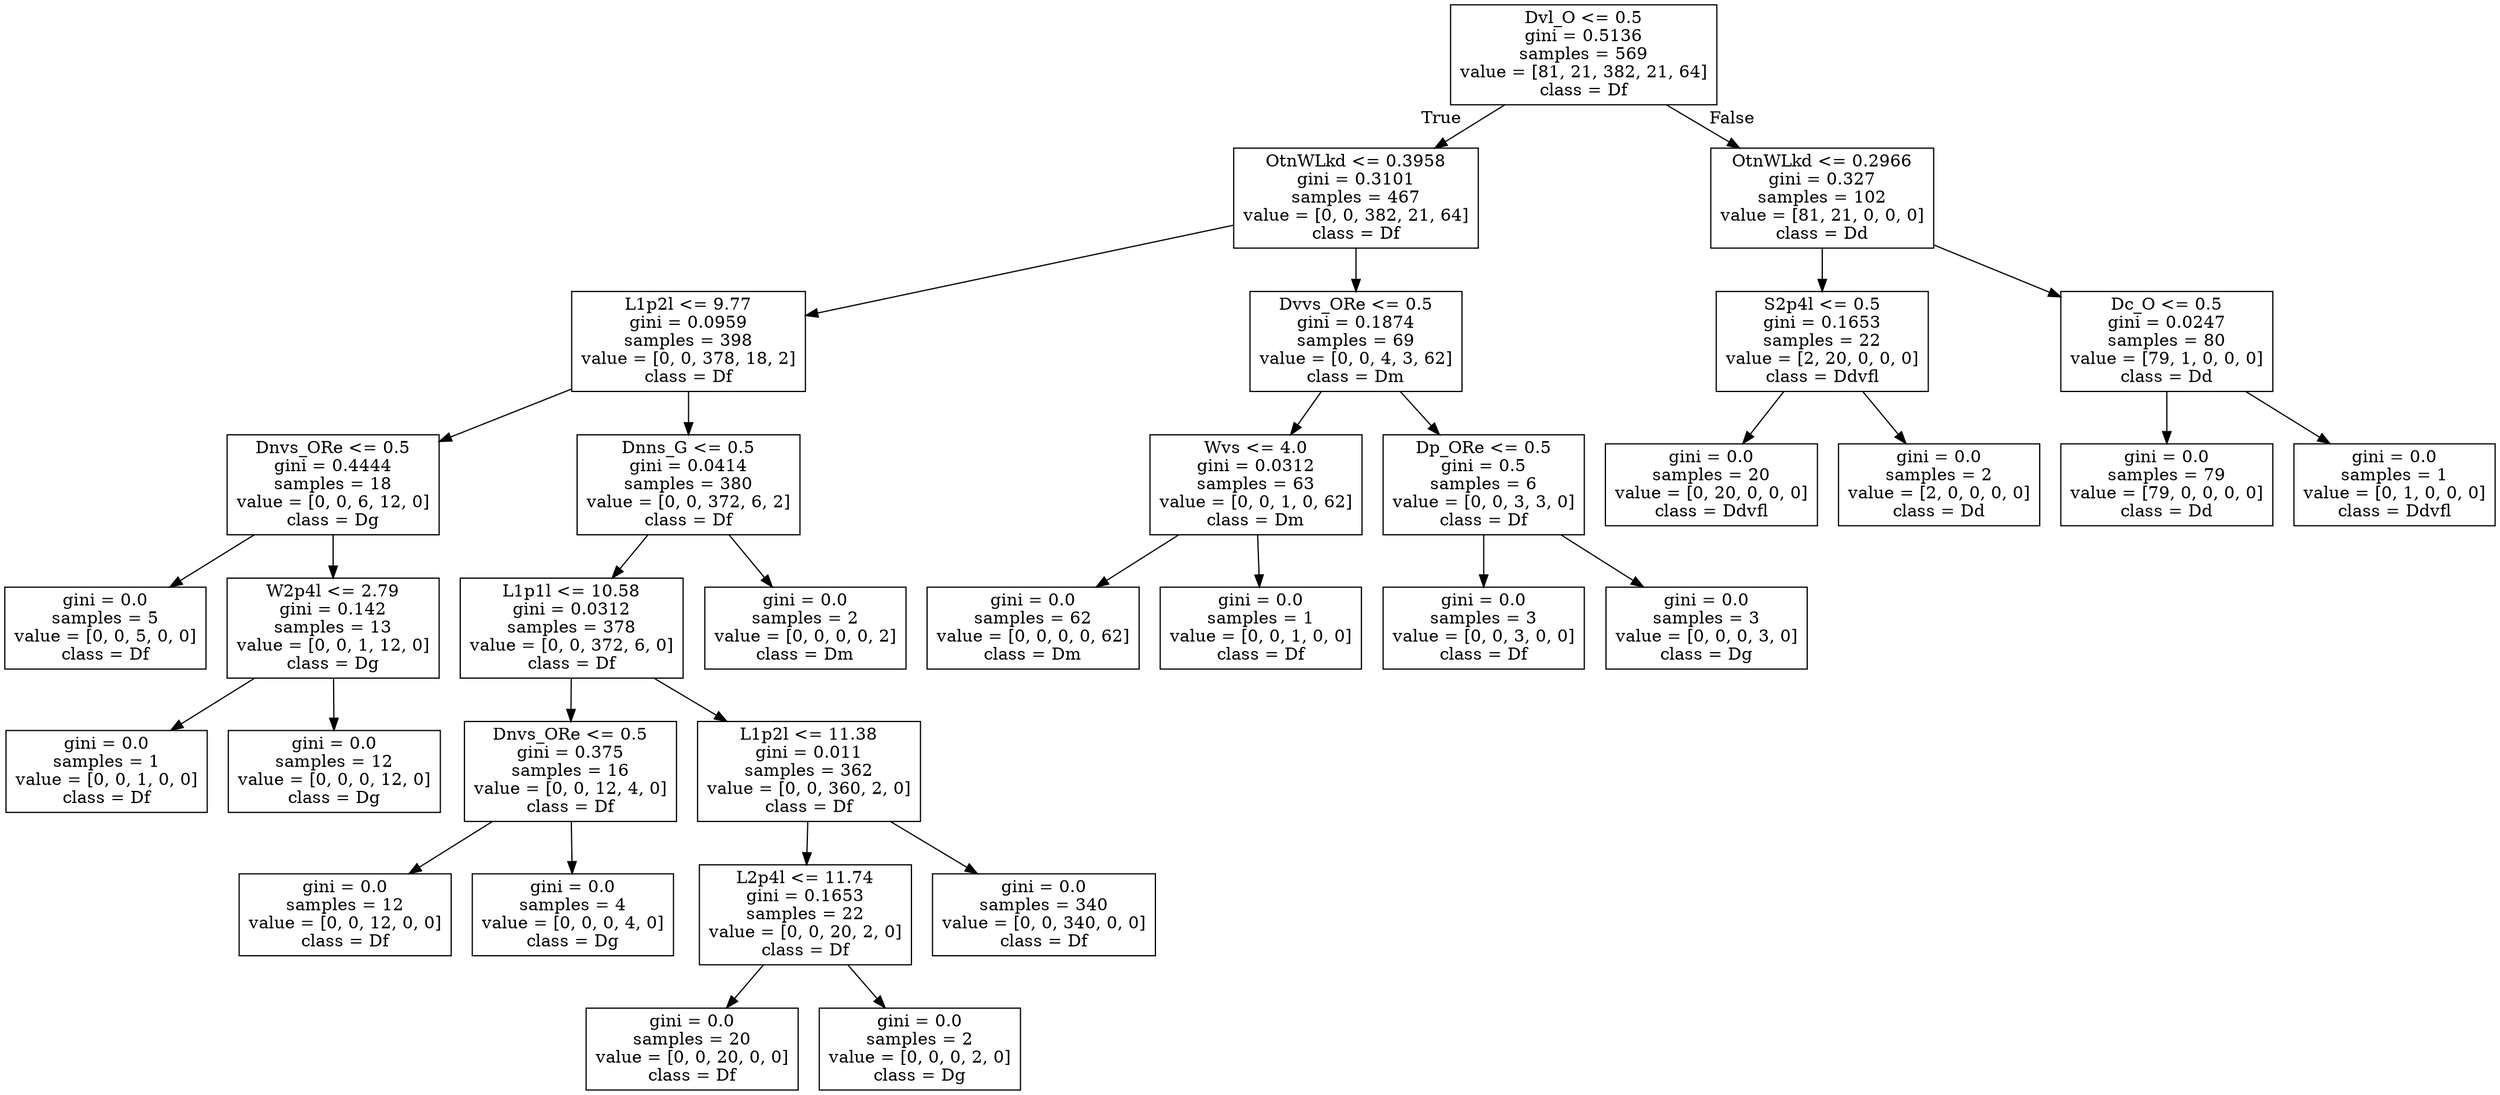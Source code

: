 digraph Tree {
node [shape=box] ;
0 [label="Dvl_O <= 0.5\ngini = 0.5136\nsamples = 569\nvalue = [81, 21, 382, 21, 64]\nclass = Df"] ;
1 [label="OtnWLkd <= 0.3958\ngini = 0.3101\nsamples = 467\nvalue = [0, 0, 382, 21, 64]\nclass = Df"] ;
0 -> 1 [labeldistance=2.5, labelangle=45, headlabel="True"] ;
2 [label="L1p2l <= 9.77\ngini = 0.0959\nsamples = 398\nvalue = [0, 0, 378, 18, 2]\nclass = Df"] ;
1 -> 2 ;
3 [label="Dnvs_ORe <= 0.5\ngini = 0.4444\nsamples = 18\nvalue = [0, 0, 6, 12, 0]\nclass = Dg"] ;
2 -> 3 ;
4 [label="gini = 0.0\nsamples = 5\nvalue = [0, 0, 5, 0, 0]\nclass = Df"] ;
3 -> 4 ;
5 [label="W2p4l <= 2.79\ngini = 0.142\nsamples = 13\nvalue = [0, 0, 1, 12, 0]\nclass = Dg"] ;
3 -> 5 ;
6 [label="gini = 0.0\nsamples = 1\nvalue = [0, 0, 1, 0, 0]\nclass = Df"] ;
5 -> 6 ;
7 [label="gini = 0.0\nsamples = 12\nvalue = [0, 0, 0, 12, 0]\nclass = Dg"] ;
5 -> 7 ;
8 [label="Dnns_G <= 0.5\ngini = 0.0414\nsamples = 380\nvalue = [0, 0, 372, 6, 2]\nclass = Df"] ;
2 -> 8 ;
9 [label="L1p1l <= 10.58\ngini = 0.0312\nsamples = 378\nvalue = [0, 0, 372, 6, 0]\nclass = Df"] ;
8 -> 9 ;
10 [label="Dnvs_ORe <= 0.5\ngini = 0.375\nsamples = 16\nvalue = [0, 0, 12, 4, 0]\nclass = Df"] ;
9 -> 10 ;
11 [label="gini = 0.0\nsamples = 12\nvalue = [0, 0, 12, 0, 0]\nclass = Df"] ;
10 -> 11 ;
12 [label="gini = 0.0\nsamples = 4\nvalue = [0, 0, 0, 4, 0]\nclass = Dg"] ;
10 -> 12 ;
13 [label="L1p2l <= 11.38\ngini = 0.011\nsamples = 362\nvalue = [0, 0, 360, 2, 0]\nclass = Df"] ;
9 -> 13 ;
14 [label="L2p4l <= 11.74\ngini = 0.1653\nsamples = 22\nvalue = [0, 0, 20, 2, 0]\nclass = Df"] ;
13 -> 14 ;
15 [label="gini = 0.0\nsamples = 20\nvalue = [0, 0, 20, 0, 0]\nclass = Df"] ;
14 -> 15 ;
16 [label="gini = 0.0\nsamples = 2\nvalue = [0, 0, 0, 2, 0]\nclass = Dg"] ;
14 -> 16 ;
17 [label="gini = 0.0\nsamples = 340\nvalue = [0, 0, 340, 0, 0]\nclass = Df"] ;
13 -> 17 ;
18 [label="gini = 0.0\nsamples = 2\nvalue = [0, 0, 0, 0, 2]\nclass = Dm"] ;
8 -> 18 ;
19 [label="Dvvs_ORe <= 0.5\ngini = 0.1874\nsamples = 69\nvalue = [0, 0, 4, 3, 62]\nclass = Dm"] ;
1 -> 19 ;
20 [label="Wvs <= 4.0\ngini = 0.0312\nsamples = 63\nvalue = [0, 0, 1, 0, 62]\nclass = Dm"] ;
19 -> 20 ;
21 [label="gini = 0.0\nsamples = 62\nvalue = [0, 0, 0, 0, 62]\nclass = Dm"] ;
20 -> 21 ;
22 [label="gini = 0.0\nsamples = 1\nvalue = [0, 0, 1, 0, 0]\nclass = Df"] ;
20 -> 22 ;
23 [label="Dp_ORe <= 0.5\ngini = 0.5\nsamples = 6\nvalue = [0, 0, 3, 3, 0]\nclass = Df"] ;
19 -> 23 ;
24 [label="gini = 0.0\nsamples = 3\nvalue = [0, 0, 3, 0, 0]\nclass = Df"] ;
23 -> 24 ;
25 [label="gini = 0.0\nsamples = 3\nvalue = [0, 0, 0, 3, 0]\nclass = Dg"] ;
23 -> 25 ;
26 [label="OtnWLkd <= 0.2966\ngini = 0.327\nsamples = 102\nvalue = [81, 21, 0, 0, 0]\nclass = Dd"] ;
0 -> 26 [labeldistance=2.5, labelangle=-45, headlabel="False"] ;
27 [label="S2p4l <= 0.5\ngini = 0.1653\nsamples = 22\nvalue = [2, 20, 0, 0, 0]\nclass = Ddvfl"] ;
26 -> 27 ;
28 [label="gini = 0.0\nsamples = 20\nvalue = [0, 20, 0, 0, 0]\nclass = Ddvfl"] ;
27 -> 28 ;
29 [label="gini = 0.0\nsamples = 2\nvalue = [2, 0, 0, 0, 0]\nclass = Dd"] ;
27 -> 29 ;
30 [label="Dc_O <= 0.5\ngini = 0.0247\nsamples = 80\nvalue = [79, 1, 0, 0, 0]\nclass = Dd"] ;
26 -> 30 ;
31 [label="gini = 0.0\nsamples = 79\nvalue = [79, 0, 0, 0, 0]\nclass = Dd"] ;
30 -> 31 ;
32 [label="gini = 0.0\nsamples = 1\nvalue = [0, 1, 0, 0, 0]\nclass = Ddvfl"] ;
30 -> 32 ;
}